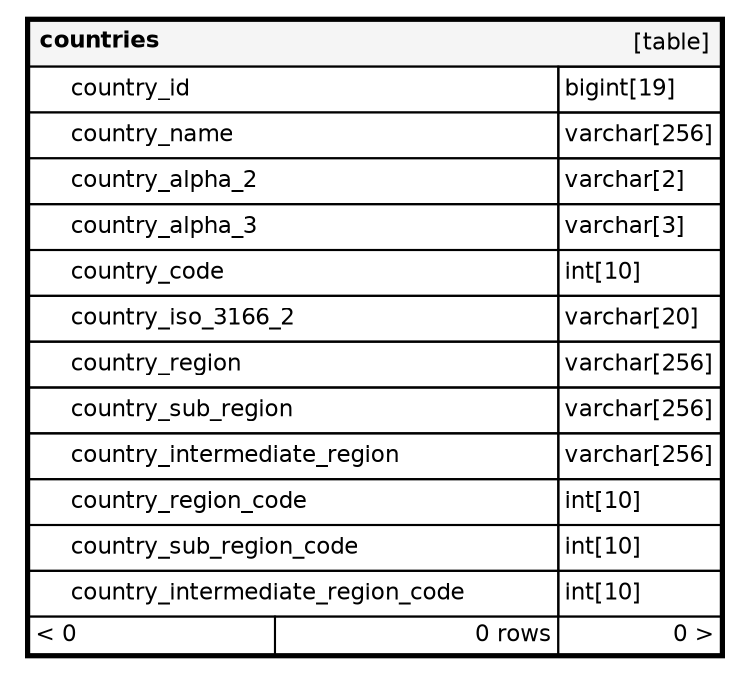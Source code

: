 // dot 2.40 on Linux 4.15.0-96-generic
// SchemaSpy rev Unknown
digraph "countries" {
  graph [
    rankdir="RL"
    bgcolor="#ffffff"
    nodesep="0.18"
    ranksep="0.46"
    fontname="Helvetica"
    fontsize="11"
    ration="compress"
  ];
  node [
    fontname="Helvetica"
    fontsize="11"
    shape="plaintext"
  ];
  edge [
    arrowsize="0.8"
  ];
  "countries" [
   label=<
    <TABLE BORDER="2" CELLBORDER="1" CELLSPACING="0" BGCOLOR="#ffffff">
      <TR><TD COLSPAN="4"  BGCOLOR="#f5f5f5"><TABLE BORDER="0" CELLSPACING="0"><TR><TD ALIGN="LEFT"><B>countries</B></TD><TD ALIGN="RIGHT">[table]</TD></TR></TABLE></TD></TR>
      <TR><TD PORT="country_id" COLSPAN="2" BGCOLOR="#ffffff" ALIGN="LEFT"><TABLE BORDER="0" CELLSPACING="0" ALIGN="LEFT"><TR ALIGN="LEFT"><TD ALIGN="LEFT" FIXEDSIZE="TRUE" WIDTH="15" HEIGHT="16"></TD><TD ALIGN="LEFT" FIXEDSIZE="TRUE" WIDTH="233" HEIGHT="16">country_id</TD></TR></TABLE></TD><TD PORT="country_id.type" ALIGN="LEFT">bigint[19]</TD></TR>
      <TR><TD PORT="country_name" COLSPAN="2" BGCOLOR="#ffffff" ALIGN="LEFT"><TABLE BORDER="0" CELLSPACING="0" ALIGN="LEFT"><TR ALIGN="LEFT"><TD ALIGN="LEFT" FIXEDSIZE="TRUE" WIDTH="15" HEIGHT="16"></TD><TD ALIGN="LEFT" FIXEDSIZE="TRUE" WIDTH="233" HEIGHT="16">country_name</TD></TR></TABLE></TD><TD PORT="country_name.type" ALIGN="LEFT">varchar[256]</TD></TR>
      <TR><TD PORT="country_alpha_2" COLSPAN="2" BGCOLOR="#ffffff" ALIGN="LEFT"><TABLE BORDER="0" CELLSPACING="0" ALIGN="LEFT"><TR ALIGN="LEFT"><TD ALIGN="LEFT" FIXEDSIZE="TRUE" WIDTH="15" HEIGHT="16"></TD><TD ALIGN="LEFT" FIXEDSIZE="TRUE" WIDTH="233" HEIGHT="16">country_alpha_2</TD></TR></TABLE></TD><TD PORT="country_alpha_2.type" ALIGN="LEFT">varchar[2]</TD></TR>
      <TR><TD PORT="country_alpha_3" COLSPAN="2" ALIGN="LEFT"><TABLE BORDER="0" CELLSPACING="0" ALIGN="LEFT"><TR ALIGN="LEFT"><TD ALIGN="LEFT" FIXEDSIZE="TRUE" WIDTH="15" HEIGHT="16"></TD><TD ALIGN="LEFT" FIXEDSIZE="TRUE" WIDTH="233" HEIGHT="16">country_alpha_3</TD></TR></TABLE></TD><TD PORT="country_alpha_3.type" ALIGN="LEFT">varchar[3]</TD></TR>
      <TR><TD PORT="country_code" COLSPAN="2" ALIGN="LEFT"><TABLE BORDER="0" CELLSPACING="0" ALIGN="LEFT"><TR ALIGN="LEFT"><TD ALIGN="LEFT" FIXEDSIZE="TRUE" WIDTH="15" HEIGHT="16"></TD><TD ALIGN="LEFT" FIXEDSIZE="TRUE" WIDTH="233" HEIGHT="16">country_code</TD></TR></TABLE></TD><TD PORT="country_code.type" ALIGN="LEFT">int[10]</TD></TR>
      <TR><TD PORT="country_iso_3166_2" COLSPAN="2" ALIGN="LEFT"><TABLE BORDER="0" CELLSPACING="0" ALIGN="LEFT"><TR ALIGN="LEFT"><TD ALIGN="LEFT" FIXEDSIZE="TRUE" WIDTH="15" HEIGHT="16"></TD><TD ALIGN="LEFT" FIXEDSIZE="TRUE" WIDTH="233" HEIGHT="16">country_iso_3166_2</TD></TR></TABLE></TD><TD PORT="country_iso_3166_2.type" ALIGN="LEFT">varchar[20]</TD></TR>
      <TR><TD PORT="country_region" COLSPAN="2" ALIGN="LEFT"><TABLE BORDER="0" CELLSPACING="0" ALIGN="LEFT"><TR ALIGN="LEFT"><TD ALIGN="LEFT" FIXEDSIZE="TRUE" WIDTH="15" HEIGHT="16"></TD><TD ALIGN="LEFT" FIXEDSIZE="TRUE" WIDTH="233" HEIGHT="16">country_region</TD></TR></TABLE></TD><TD PORT="country_region.type" ALIGN="LEFT">varchar[256]</TD></TR>
      <TR><TD PORT="country_sub_region" COLSPAN="2" ALIGN="LEFT"><TABLE BORDER="0" CELLSPACING="0" ALIGN="LEFT"><TR ALIGN="LEFT"><TD ALIGN="LEFT" FIXEDSIZE="TRUE" WIDTH="15" HEIGHT="16"></TD><TD ALIGN="LEFT" FIXEDSIZE="TRUE" WIDTH="233" HEIGHT="16">country_sub_region</TD></TR></TABLE></TD><TD PORT="country_sub_region.type" ALIGN="LEFT">varchar[256]</TD></TR>
      <TR><TD PORT="country_intermediate_region" COLSPAN="2" ALIGN="LEFT"><TABLE BORDER="0" CELLSPACING="0" ALIGN="LEFT"><TR ALIGN="LEFT"><TD ALIGN="LEFT" FIXEDSIZE="TRUE" WIDTH="15" HEIGHT="16"></TD><TD ALIGN="LEFT" FIXEDSIZE="TRUE" WIDTH="233" HEIGHT="16">country_intermediate_region</TD></TR></TABLE></TD><TD PORT="country_intermediate_region.type" ALIGN="LEFT">varchar[256]</TD></TR>
      <TR><TD PORT="country_region_code" COLSPAN="2" ALIGN="LEFT"><TABLE BORDER="0" CELLSPACING="0" ALIGN="LEFT"><TR ALIGN="LEFT"><TD ALIGN="LEFT" FIXEDSIZE="TRUE" WIDTH="15" HEIGHT="16"></TD><TD ALIGN="LEFT" FIXEDSIZE="TRUE" WIDTH="233" HEIGHT="16">country_region_code</TD></TR></TABLE></TD><TD PORT="country_region_code.type" ALIGN="LEFT">int[10]</TD></TR>
      <TR><TD PORT="country_sub_region_code" COLSPAN="2" ALIGN="LEFT"><TABLE BORDER="0" CELLSPACING="0" ALIGN="LEFT"><TR ALIGN="LEFT"><TD ALIGN="LEFT" FIXEDSIZE="TRUE" WIDTH="15" HEIGHT="16"></TD><TD ALIGN="LEFT" FIXEDSIZE="TRUE" WIDTH="233" HEIGHT="16">country_sub_region_code</TD></TR></TABLE></TD><TD PORT="country_sub_region_code.type" ALIGN="LEFT">int[10]</TD></TR>
      <TR><TD PORT="country_intermediate_region_code" COLSPAN="2" ALIGN="LEFT"><TABLE BORDER="0" CELLSPACING="0" ALIGN="LEFT"><TR ALIGN="LEFT"><TD ALIGN="LEFT" FIXEDSIZE="TRUE" WIDTH="15" HEIGHT="16"></TD><TD ALIGN="LEFT" FIXEDSIZE="TRUE" WIDTH="233" HEIGHT="16">country_intermediate_region_code</TD></TR></TABLE></TD><TD PORT="country_intermediate_region_code.type" ALIGN="LEFT">int[10]</TD></TR>
      <TR><TD ALIGN="LEFT" BGCOLOR="#ffffff">&lt; 0</TD><TD ALIGN="RIGHT" BGCOLOR="#ffffff">0 rows</TD><TD ALIGN="RIGHT" BGCOLOR="#ffffff">0 &gt;</TD></TR>
    </TABLE>>
    URL="tables/countries.html"
    tooltip="countries"
  ];
}
